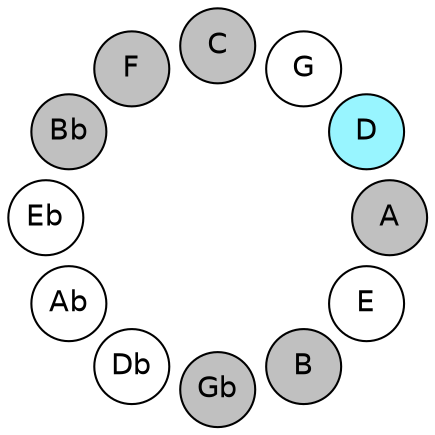 
graph {

layout = circo;
mindist = .1

node [shape = circle, fontname = Helvetica, margin = 0, style = filled]
edge [style=invis]

subgraph 1 {
	E -- B -- Gb -- Db -- Ab -- Eb -- Bb -- F -- C -- G -- D -- A -- E
}

E [fillcolor = white];
B [fillcolor = gray];
Gb [fillcolor = gray];
Db [fillcolor = white];
Ab [fillcolor = white];
Eb [fillcolor = white];
Bb [fillcolor = gray];
F [fillcolor = gray];
C [fillcolor = gray];
G [fillcolor = white];
D [fillcolor = cadetblue1];
A [fillcolor = gray];
}
